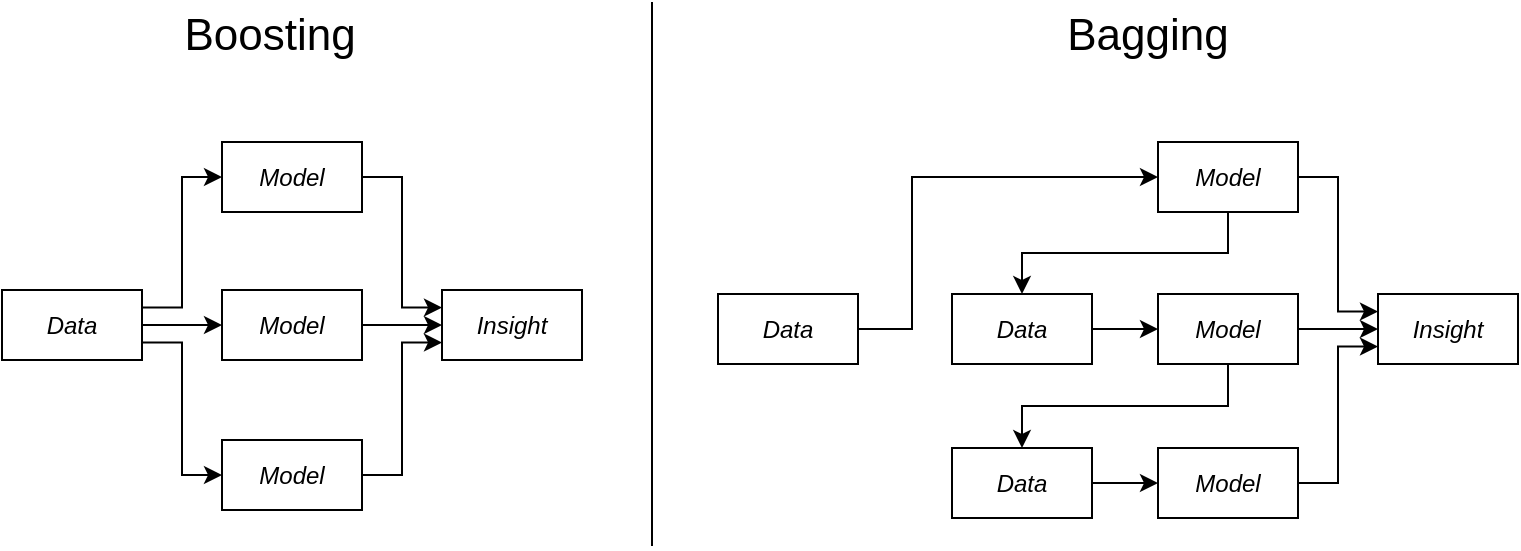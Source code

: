 <mxfile version="26.0.9">
  <diagram name="Page-1" id="SW4rBvFPORpR9CNC25zS">
    <mxGraphModel dx="1434" dy="769" grid="0" gridSize="10" guides="1" tooltips="1" connect="1" arrows="1" fold="1" page="1" pageScale="1" pageWidth="850" pageHeight="1100" math="0" shadow="0">
      <root>
        <mxCell id="0" />
        <mxCell id="1" parent="0" />
        <mxCell id="7wBWYLvsx_RHBiwLf5fN-13" value="" style="edgeStyle=orthogonalEdgeStyle;rounded=0;orthogonalLoop=1;jettySize=auto;html=1;fontStyle=2;fontSize=12;" parent="1" source="7wBWYLvsx_RHBiwLf5fN-1" target="7wBWYLvsx_RHBiwLf5fN-3" edge="1">
          <mxGeometry relative="1" as="geometry" />
        </mxCell>
        <mxCell id="7wBWYLvsx_RHBiwLf5fN-14" style="edgeStyle=orthogonalEdgeStyle;rounded=0;orthogonalLoop=1;jettySize=auto;html=1;exitX=1;exitY=0.25;exitDx=0;exitDy=0;entryX=0;entryY=0.5;entryDx=0;entryDy=0;fontStyle=2;fontSize=12;" parent="1" source="7wBWYLvsx_RHBiwLf5fN-1" target="7wBWYLvsx_RHBiwLf5fN-2" edge="1">
          <mxGeometry relative="1" as="geometry" />
        </mxCell>
        <mxCell id="7wBWYLvsx_RHBiwLf5fN-15" style="edgeStyle=orthogonalEdgeStyle;rounded=0;orthogonalLoop=1;jettySize=auto;html=1;exitX=1;exitY=0.75;exitDx=0;exitDy=0;entryX=0;entryY=0.5;entryDx=0;entryDy=0;fontStyle=2;fontSize=12;" parent="1" source="7wBWYLvsx_RHBiwLf5fN-1" target="7wBWYLvsx_RHBiwLf5fN-4" edge="1">
          <mxGeometry relative="1" as="geometry" />
        </mxCell>
        <mxCell id="7wBWYLvsx_RHBiwLf5fN-1" value="Data" style="rounded=0;whiteSpace=wrap;html=1;fontSize=12;fontStyle=2" parent="1" vertex="1">
          <mxGeometry x="54" y="355" width="70" height="35" as="geometry" />
        </mxCell>
        <mxCell id="7wBWYLvsx_RHBiwLf5fN-16" style="edgeStyle=orthogonalEdgeStyle;rounded=0;orthogonalLoop=1;jettySize=auto;html=1;exitX=1;exitY=0.5;exitDx=0;exitDy=0;entryX=0;entryY=0.25;entryDx=0;entryDy=0;fontStyle=2;fontSize=12;" parent="1" source="7wBWYLvsx_RHBiwLf5fN-2" target="7wBWYLvsx_RHBiwLf5fN-5" edge="1">
          <mxGeometry relative="1" as="geometry" />
        </mxCell>
        <mxCell id="7wBWYLvsx_RHBiwLf5fN-2" value="Model" style="rounded=0;whiteSpace=wrap;html=1;fontSize=12;fontStyle=2" parent="1" vertex="1">
          <mxGeometry x="164" y="281" width="70" height="35" as="geometry" />
        </mxCell>
        <mxCell id="7wBWYLvsx_RHBiwLf5fN-17" style="edgeStyle=orthogonalEdgeStyle;rounded=0;orthogonalLoop=1;jettySize=auto;html=1;exitX=1;exitY=0.5;exitDx=0;exitDy=0;entryX=0;entryY=0.5;entryDx=0;entryDy=0;fontStyle=2;fontSize=12;" parent="1" source="7wBWYLvsx_RHBiwLf5fN-3" target="7wBWYLvsx_RHBiwLf5fN-5" edge="1">
          <mxGeometry relative="1" as="geometry">
            <mxPoint x="254" y="373" as="targetPoint" />
          </mxGeometry>
        </mxCell>
        <mxCell id="7wBWYLvsx_RHBiwLf5fN-3" value="Model" style="rounded=0;whiteSpace=wrap;html=1;fontSize=12;fontStyle=2" parent="1" vertex="1">
          <mxGeometry x="164" y="355" width="70" height="35" as="geometry" />
        </mxCell>
        <mxCell id="7wBWYLvsx_RHBiwLf5fN-18" style="edgeStyle=orthogonalEdgeStyle;rounded=0;orthogonalLoop=1;jettySize=auto;html=1;exitX=1;exitY=0.5;exitDx=0;exitDy=0;entryX=0;entryY=0.75;entryDx=0;entryDy=0;fontStyle=2;fontSize=12;" parent="1" source="7wBWYLvsx_RHBiwLf5fN-4" target="7wBWYLvsx_RHBiwLf5fN-5" edge="1">
          <mxGeometry relative="1" as="geometry" />
        </mxCell>
        <mxCell id="7wBWYLvsx_RHBiwLf5fN-4" value="Model" style="rounded=0;whiteSpace=wrap;html=1;fontSize=12;fontStyle=2" parent="1" vertex="1">
          <mxGeometry x="164" y="430" width="70" height="35" as="geometry" />
        </mxCell>
        <mxCell id="7wBWYLvsx_RHBiwLf5fN-5" value="Insight" style="rounded=0;whiteSpace=wrap;html=1;fontSize=12;fontStyle=2" parent="1" vertex="1">
          <mxGeometry x="274" y="355" width="70" height="35" as="geometry" />
        </mxCell>
        <mxCell id="7wBWYLvsx_RHBiwLf5fN-39" style="edgeStyle=orthogonalEdgeStyle;rounded=0;orthogonalLoop=1;jettySize=auto;html=1;exitX=1;exitY=0.5;exitDx=0;exitDy=0;entryX=0;entryY=0.5;entryDx=0;entryDy=0;fontStyle=2;fontSize=12;" parent="1" source="7wBWYLvsx_RHBiwLf5fN-22" target="7wBWYLvsx_RHBiwLf5fN-24" edge="1">
          <mxGeometry relative="1" as="geometry">
            <Array as="points">
              <mxPoint x="509" y="375" />
              <mxPoint x="509" y="299" />
            </Array>
          </mxGeometry>
        </mxCell>
        <mxCell id="7wBWYLvsx_RHBiwLf5fN-22" value="Data" style="rounded=0;whiteSpace=wrap;html=1;fontSize=12;fontStyle=2" parent="1" vertex="1">
          <mxGeometry x="412" y="357" width="70" height="35" as="geometry" />
        </mxCell>
        <mxCell id="7wBWYLvsx_RHBiwLf5fN-23" style="edgeStyle=orthogonalEdgeStyle;rounded=0;orthogonalLoop=1;jettySize=auto;html=1;exitX=1;exitY=0.5;exitDx=0;exitDy=0;entryX=0;entryY=0.25;entryDx=0;entryDy=0;fontStyle=2;fontSize=12;" parent="1" source="7wBWYLvsx_RHBiwLf5fN-24" target="7wBWYLvsx_RHBiwLf5fN-29" edge="1">
          <mxGeometry relative="1" as="geometry" />
        </mxCell>
        <mxCell id="7wBWYLvsx_RHBiwLf5fN-38" style="edgeStyle=orthogonalEdgeStyle;rounded=0;orthogonalLoop=1;jettySize=auto;html=1;exitX=0.5;exitY=1;exitDx=0;exitDy=0;fontStyle=2;fontSize=12;" parent="1" source="7wBWYLvsx_RHBiwLf5fN-24" target="7wBWYLvsx_RHBiwLf5fN-32" edge="1">
          <mxGeometry relative="1" as="geometry" />
        </mxCell>
        <mxCell id="7wBWYLvsx_RHBiwLf5fN-24" value="Model" style="rounded=0;whiteSpace=wrap;html=1;fontSize=12;fontStyle=2" parent="1" vertex="1">
          <mxGeometry x="632" y="281" width="70" height="35" as="geometry" />
        </mxCell>
        <mxCell id="7wBWYLvsx_RHBiwLf5fN-25" style="edgeStyle=orthogonalEdgeStyle;rounded=0;orthogonalLoop=1;jettySize=auto;html=1;exitX=1;exitY=0.5;exitDx=0;exitDy=0;entryX=0;entryY=0.5;entryDx=0;entryDy=0;fontStyle=2;fontSize=12;" parent="1" source="7wBWYLvsx_RHBiwLf5fN-26" target="7wBWYLvsx_RHBiwLf5fN-29" edge="1">
          <mxGeometry relative="1" as="geometry">
            <mxPoint x="722" y="375" as="targetPoint" />
          </mxGeometry>
        </mxCell>
        <mxCell id="7wBWYLvsx_RHBiwLf5fN-31" style="edgeStyle=orthogonalEdgeStyle;rounded=0;orthogonalLoop=1;jettySize=auto;html=1;exitX=0.5;exitY=1;exitDx=0;exitDy=0;fontStyle=2;fontSize=12;" parent="1" source="7wBWYLvsx_RHBiwLf5fN-26" target="7wBWYLvsx_RHBiwLf5fN-35" edge="1">
          <mxGeometry relative="1" as="geometry" />
        </mxCell>
        <mxCell id="7wBWYLvsx_RHBiwLf5fN-26" value="Model" style="rounded=0;whiteSpace=wrap;html=1;fontSize=12;fontStyle=2" parent="1" vertex="1">
          <mxGeometry x="632" y="357" width="70" height="35" as="geometry" />
        </mxCell>
        <mxCell id="7wBWYLvsx_RHBiwLf5fN-27" style="edgeStyle=orthogonalEdgeStyle;rounded=0;orthogonalLoop=1;jettySize=auto;html=1;exitX=1;exitY=0.5;exitDx=0;exitDy=0;entryX=0;entryY=0.75;entryDx=0;entryDy=0;fontStyle=2;fontSize=12;" parent="1" source="7wBWYLvsx_RHBiwLf5fN-28" target="7wBWYLvsx_RHBiwLf5fN-29" edge="1">
          <mxGeometry relative="1" as="geometry" />
        </mxCell>
        <mxCell id="7wBWYLvsx_RHBiwLf5fN-28" value="Model" style="rounded=0;whiteSpace=wrap;html=1;fontSize=12;fontStyle=2" parent="1" vertex="1">
          <mxGeometry x="632" y="434" width="70" height="35" as="geometry" />
        </mxCell>
        <mxCell id="7wBWYLvsx_RHBiwLf5fN-29" value="Insight" style="rounded=0;whiteSpace=wrap;html=1;fontSize=12;fontStyle=2" parent="1" vertex="1">
          <mxGeometry x="742" y="357" width="70" height="35" as="geometry" />
        </mxCell>
        <mxCell id="7wBWYLvsx_RHBiwLf5fN-37" style="edgeStyle=orthogonalEdgeStyle;rounded=0;orthogonalLoop=1;jettySize=auto;html=1;exitX=1;exitY=0.5;exitDx=0;exitDy=0;entryX=0;entryY=0.5;entryDx=0;entryDy=0;fontStyle=2;fontSize=12;" parent="1" source="7wBWYLvsx_RHBiwLf5fN-32" target="7wBWYLvsx_RHBiwLf5fN-26" edge="1">
          <mxGeometry relative="1" as="geometry" />
        </mxCell>
        <mxCell id="7wBWYLvsx_RHBiwLf5fN-32" value="Data" style="rounded=0;whiteSpace=wrap;html=1;fontSize=12;fontStyle=2" parent="1" vertex="1">
          <mxGeometry x="529" y="357" width="70" height="35" as="geometry" />
        </mxCell>
        <mxCell id="7wBWYLvsx_RHBiwLf5fN-41" style="edgeStyle=orthogonalEdgeStyle;rounded=0;orthogonalLoop=1;jettySize=auto;html=1;exitX=1;exitY=0.5;exitDx=0;exitDy=0;entryX=0;entryY=0.5;entryDx=0;entryDy=0;fontStyle=2;fontSize=12;" parent="1" source="7wBWYLvsx_RHBiwLf5fN-35" target="7wBWYLvsx_RHBiwLf5fN-28" edge="1">
          <mxGeometry relative="1" as="geometry" />
        </mxCell>
        <mxCell id="7wBWYLvsx_RHBiwLf5fN-35" value="Data" style="rounded=0;whiteSpace=wrap;html=1;fontSize=12;fontStyle=2" parent="1" vertex="1">
          <mxGeometry x="529" y="434" width="70" height="35" as="geometry" />
        </mxCell>
        <mxCell id="7wBWYLvsx_RHBiwLf5fN-42" value="Boosting" style="text;html=1;align=center;verticalAlign=middle;whiteSpace=wrap;rounded=0;fontSize=22;" parent="1" vertex="1">
          <mxGeometry x="158" y="213" width="60" height="30" as="geometry" />
        </mxCell>
        <mxCell id="7wBWYLvsx_RHBiwLf5fN-44" value="Bagging" style="text;html=1;align=center;verticalAlign=middle;whiteSpace=wrap;rounded=0;fontSize=22;" parent="1" vertex="1">
          <mxGeometry x="597" y="213" width="60" height="30" as="geometry" />
        </mxCell>
        <mxCell id="7wBWYLvsx_RHBiwLf5fN-46" value="" style="endArrow=none;html=1;rounded=0;" parent="1" edge="1">
          <mxGeometry width="50" height="50" relative="1" as="geometry">
            <mxPoint x="379" y="483" as="sourcePoint" />
            <mxPoint x="379" y="211" as="targetPoint" />
          </mxGeometry>
        </mxCell>
      </root>
    </mxGraphModel>
  </diagram>
</mxfile>
